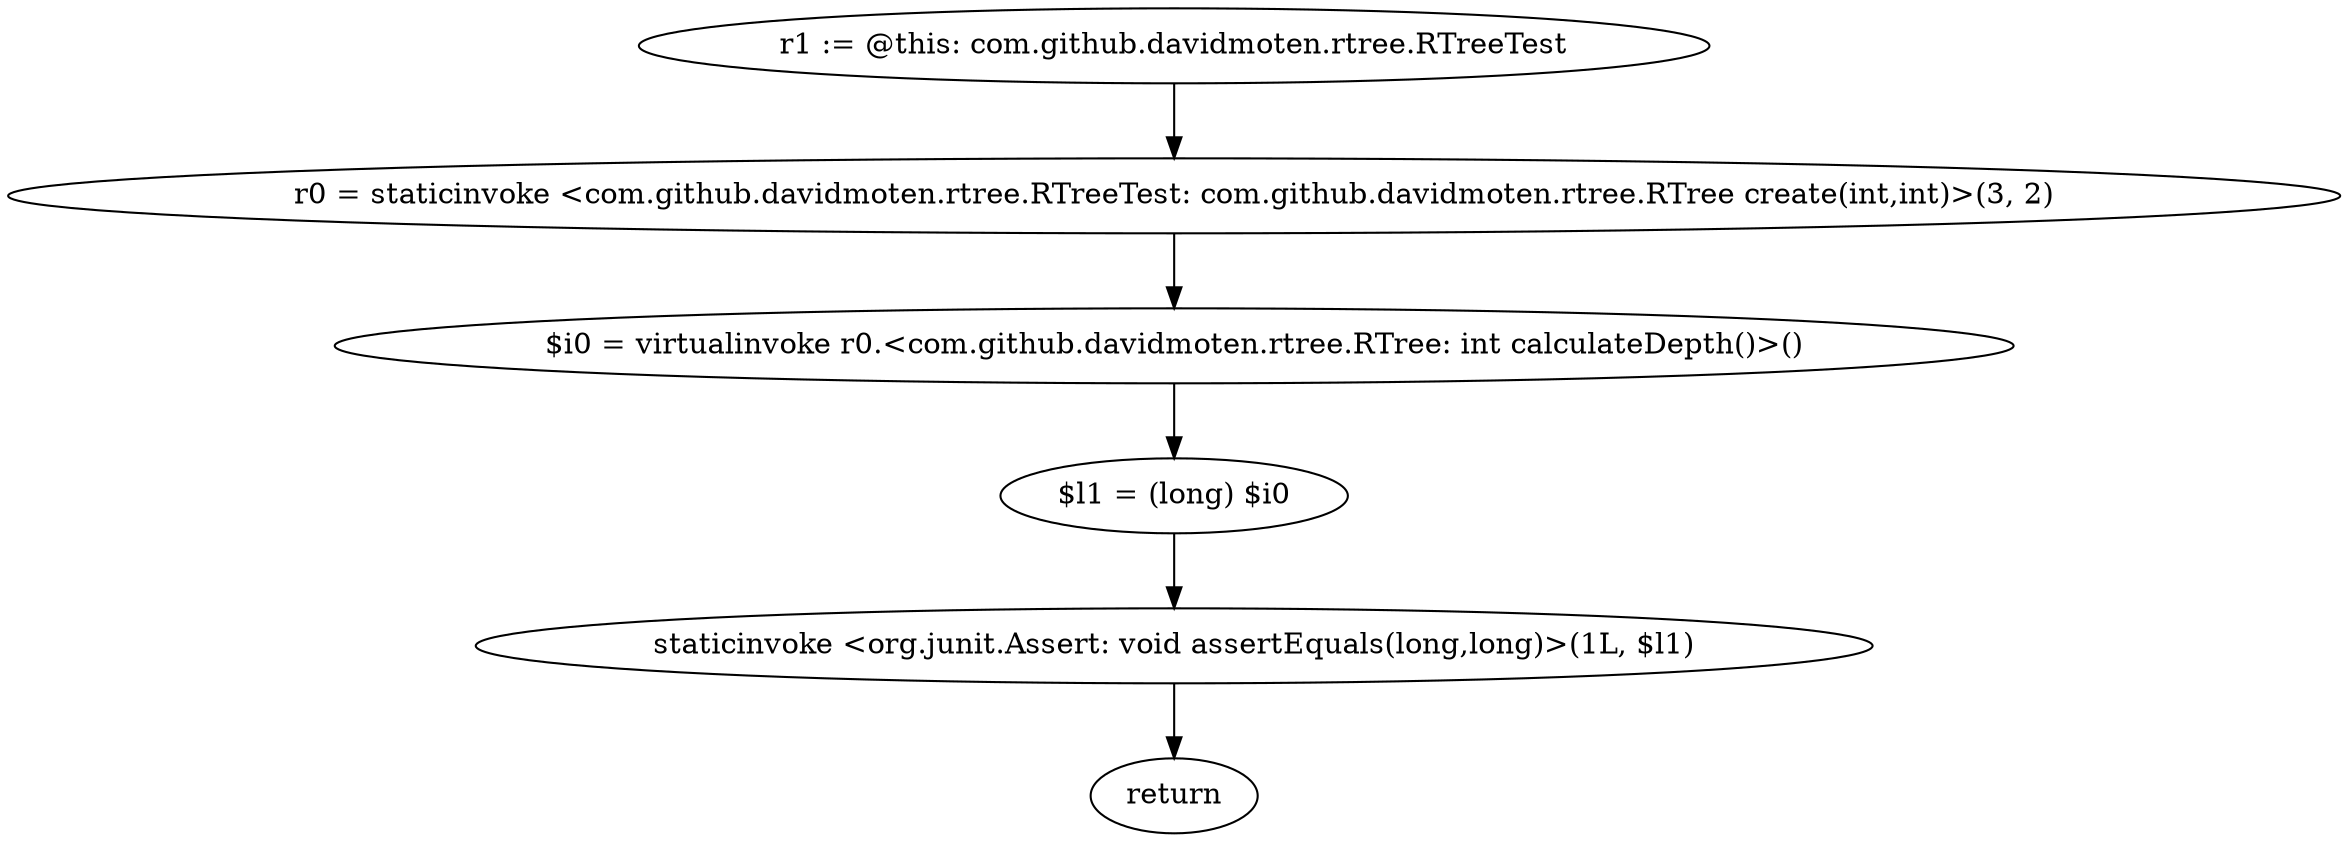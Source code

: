 digraph "unitGraph" {
    "r1 := @this: com.github.davidmoten.rtree.RTreeTest"
    "r0 = staticinvoke <com.github.davidmoten.rtree.RTreeTest: com.github.davidmoten.rtree.RTree create(int,int)>(3, 2)"
    "$i0 = virtualinvoke r0.<com.github.davidmoten.rtree.RTree: int calculateDepth()>()"
    "$l1 = (long) $i0"
    "staticinvoke <org.junit.Assert: void assertEquals(long,long)>(1L, $l1)"
    "return"
    "r1 := @this: com.github.davidmoten.rtree.RTreeTest"->"r0 = staticinvoke <com.github.davidmoten.rtree.RTreeTest: com.github.davidmoten.rtree.RTree create(int,int)>(3, 2)";
    "r0 = staticinvoke <com.github.davidmoten.rtree.RTreeTest: com.github.davidmoten.rtree.RTree create(int,int)>(3, 2)"->"$i0 = virtualinvoke r0.<com.github.davidmoten.rtree.RTree: int calculateDepth()>()";
    "$i0 = virtualinvoke r0.<com.github.davidmoten.rtree.RTree: int calculateDepth()>()"->"$l1 = (long) $i0";
    "$l1 = (long) $i0"->"staticinvoke <org.junit.Assert: void assertEquals(long,long)>(1L, $l1)";
    "staticinvoke <org.junit.Assert: void assertEquals(long,long)>(1L, $l1)"->"return";
}
